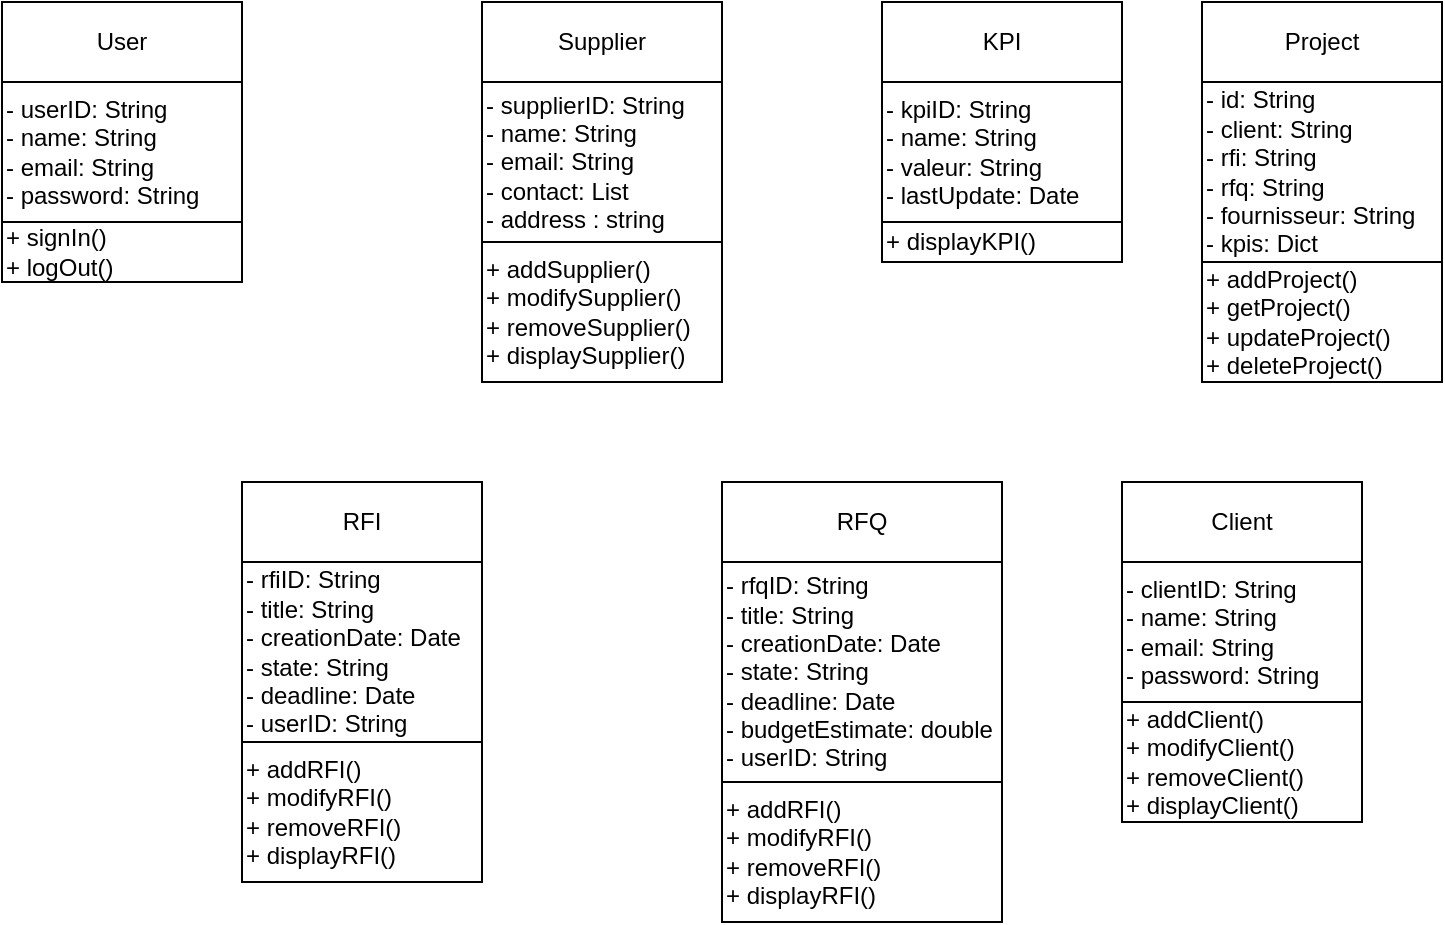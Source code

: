 <mxfile version="24.6.4" type="device">
  <diagram name="Page-1" id="FaiYxrHiT70jP3eEyJvW">
    <mxGraphModel dx="953" dy="539" grid="1" gridSize="10" guides="1" tooltips="1" connect="1" arrows="1" fold="1" page="1" pageScale="1" pageWidth="827" pageHeight="1169" math="0" shadow="0">
      <root>
        <mxCell id="0" />
        <mxCell id="1" parent="0" />
        <mxCell id="Y_hJVnc2l33QmjdNrFfX-13" value="" style="group" parent="1" vertex="1" connectable="0">
          <mxGeometry x="80" y="80" width="120" height="160" as="geometry" />
        </mxCell>
        <mxCell id="Y_hJVnc2l33QmjdNrFfX-10" value="User" style="rounded=0;whiteSpace=wrap;html=1;" parent="Y_hJVnc2l33QmjdNrFfX-13" vertex="1">
          <mxGeometry width="120" height="40" as="geometry" />
        </mxCell>
        <mxCell id="Y_hJVnc2l33QmjdNrFfX-11" value="&lt;div&gt;- userID: String&lt;/div&gt;&lt;div&gt;- name: String&lt;/div&gt;&lt;div&gt;- email: String&lt;/div&gt;&lt;div style=&quot;&quot;&gt;- password: String&amp;nbsp;&lt;/div&gt;" style="rounded=0;whiteSpace=wrap;html=1;align=left;" parent="Y_hJVnc2l33QmjdNrFfX-13" vertex="1">
          <mxGeometry y="40" width="120" height="70" as="geometry" />
        </mxCell>
        <mxCell id="Y_hJVnc2l33QmjdNrFfX-12" value="+ signIn()&lt;div&gt;+ logOut()&lt;br&gt;&lt;/div&gt;" style="rounded=0;whiteSpace=wrap;html=1;align=left;" parent="Y_hJVnc2l33QmjdNrFfX-13" vertex="1">
          <mxGeometry y="110" width="120" height="30" as="geometry" />
        </mxCell>
        <mxCell id="Y_hJVnc2l33QmjdNrFfX-18" value="" style="group" parent="1" vertex="1" connectable="0">
          <mxGeometry x="320" y="80" width="120" height="190" as="geometry" />
        </mxCell>
        <mxCell id="Y_hJVnc2l33QmjdNrFfX-15" value="Supplier" style="rounded=0;whiteSpace=wrap;html=1;container=0;" parent="Y_hJVnc2l33QmjdNrFfX-18" vertex="1">
          <mxGeometry width="120" height="40" as="geometry" />
        </mxCell>
        <mxCell id="Y_hJVnc2l33QmjdNrFfX-16" value="&lt;div&gt;- supplierID: String&lt;/div&gt;&lt;div&gt;- name: String&lt;/div&gt;&lt;div&gt;- email: String&lt;/div&gt;&lt;div style=&quot;&quot;&gt;- contact: List&lt;/div&gt;&lt;div style=&quot;&quot;&gt;- address : string&lt;/div&gt;" style="rounded=0;whiteSpace=wrap;html=1;align=left;container=0;" parent="Y_hJVnc2l33QmjdNrFfX-18" vertex="1">
          <mxGeometry y="40" width="120" height="80" as="geometry" />
        </mxCell>
        <mxCell id="Y_hJVnc2l33QmjdNrFfX-17" value="+ addSupplier()&lt;div&gt;+ modifySupplier()&lt;/div&gt;&lt;div style=&quot;&quot;&gt;+ removeSupplier()&lt;/div&gt;&lt;div style=&quot;&quot;&gt;+ displaySupplier()&lt;/div&gt;" style="rounded=0;whiteSpace=wrap;html=1;align=left;container=0;" parent="Y_hJVnc2l33QmjdNrFfX-18" vertex="1">
          <mxGeometry y="120" width="120" height="70" as="geometry" />
        </mxCell>
        <mxCell id="Y_hJVnc2l33QmjdNrFfX-26" value="" style="group" parent="1" vertex="1" connectable="0">
          <mxGeometry x="200" y="320" width="120" height="200" as="geometry" />
        </mxCell>
        <mxCell id="Y_hJVnc2l33QmjdNrFfX-20" value="RFI" style="rounded=0;whiteSpace=wrap;html=1;container=0;" parent="Y_hJVnc2l33QmjdNrFfX-26" vertex="1">
          <mxGeometry width="120" height="40" as="geometry" />
        </mxCell>
        <mxCell id="Y_hJVnc2l33QmjdNrFfX-21" value="&lt;div&gt;- rfiID: String&lt;/div&gt;&lt;div&gt;- title: String&lt;/div&gt;&lt;div&gt;- creationDate: Date&lt;/div&gt;&lt;div&gt;- state: String&lt;/div&gt;&lt;div&gt;- deadline: Date&lt;/div&gt;&lt;div&gt;- userID: String&lt;/div&gt;" style="rounded=0;whiteSpace=wrap;html=1;align=left;container=0;" parent="Y_hJVnc2l33QmjdNrFfX-26" vertex="1">
          <mxGeometry y="40" width="120" height="90" as="geometry" />
        </mxCell>
        <mxCell id="Y_hJVnc2l33QmjdNrFfX-22" value="+ addRFI()&lt;div&gt;+ modifyRFI()&lt;/div&gt;&lt;div style=&quot;&quot;&gt;+ removeRFI()&lt;/div&gt;&lt;div style=&quot;&quot;&gt;+ displayRFI()&lt;/div&gt;" style="rounded=0;whiteSpace=wrap;html=1;align=left;container=0;" parent="Y_hJVnc2l33QmjdNrFfX-26" vertex="1">
          <mxGeometry y="130" width="120" height="70" as="geometry" />
        </mxCell>
        <mxCell id="Y_hJVnc2l33QmjdNrFfX-28" value="" style="group" parent="1" vertex="1" connectable="0">
          <mxGeometry x="440" y="320" width="140" height="220" as="geometry" />
        </mxCell>
        <mxCell id="Y_hJVnc2l33QmjdNrFfX-23" value="RFQ" style="rounded=0;whiteSpace=wrap;html=1;container=0;" parent="Y_hJVnc2l33QmjdNrFfX-28" vertex="1">
          <mxGeometry width="140" height="40" as="geometry" />
        </mxCell>
        <mxCell id="Y_hJVnc2l33QmjdNrFfX-24" value="&lt;div&gt;- rfqID: String&lt;/div&gt;&lt;div&gt;- title: String&lt;/div&gt;&lt;div&gt;- creationDate: Date&lt;/div&gt;&lt;div&gt;- state: String&lt;/div&gt;&lt;div&gt;- deadline: Date&lt;/div&gt;&lt;div&gt;- budgetEstimate: double&amp;nbsp;&lt;/div&gt;&lt;div&gt;- userID: String&lt;/div&gt;" style="rounded=0;whiteSpace=wrap;html=1;align=left;container=0;" parent="Y_hJVnc2l33QmjdNrFfX-28" vertex="1">
          <mxGeometry y="40" width="140" height="110" as="geometry" />
        </mxCell>
        <mxCell id="Y_hJVnc2l33QmjdNrFfX-25" value="+ addRFI()&lt;div&gt;+ modifyRFI()&lt;/div&gt;&lt;div style=&quot;&quot;&gt;+ removeRFI()&lt;/div&gt;&lt;div style=&quot;&quot;&gt;+ displayRFI()&lt;/div&gt;" style="rounded=0;whiteSpace=wrap;html=1;align=left;container=0;" parent="Y_hJVnc2l33QmjdNrFfX-28" vertex="1">
          <mxGeometry y="150" width="140" height="70" as="geometry" />
        </mxCell>
        <mxCell id="Y_hJVnc2l33QmjdNrFfX-44" value="" style="group" parent="1" vertex="1" connectable="0">
          <mxGeometry x="520" y="80" width="120" height="130" as="geometry" />
        </mxCell>
        <mxCell id="Y_hJVnc2l33QmjdNrFfX-41" value="KPI" style="rounded=0;whiteSpace=wrap;html=1;container=0;" parent="Y_hJVnc2l33QmjdNrFfX-44" vertex="1">
          <mxGeometry width="120" height="40" as="geometry" />
        </mxCell>
        <mxCell id="Y_hJVnc2l33QmjdNrFfX-42" value="&lt;div&gt;- kpiID: String&lt;/div&gt;&lt;div&gt;- name: String&lt;/div&gt;&lt;div&gt;- valeur: String&lt;/div&gt;&lt;div style=&quot;&quot;&gt;- lastUpdate: Date&amp;nbsp;&lt;/div&gt;" style="rounded=0;whiteSpace=wrap;html=1;align=left;container=0;" parent="Y_hJVnc2l33QmjdNrFfX-44" vertex="1">
          <mxGeometry y="40" width="120" height="70" as="geometry" />
        </mxCell>
        <mxCell id="Y_hJVnc2l33QmjdNrFfX-43" value="+ displayKPI()" style="rounded=0;whiteSpace=wrap;html=1;align=left;container=0;" parent="Y_hJVnc2l33QmjdNrFfX-44" vertex="1">
          <mxGeometry y="110" width="120" height="20" as="geometry" />
        </mxCell>
        <mxCell id="FACW0C-HU4l5c2Sqfqlu-2" value="Project" style="rounded=0;whiteSpace=wrap;html=1;container=0;" vertex="1" parent="1">
          <mxGeometry x="680" y="80" width="120" height="40" as="geometry" />
        </mxCell>
        <mxCell id="FACW0C-HU4l5c2Sqfqlu-3" value="&lt;div&gt;- id: String&lt;/div&gt;&lt;div&gt;- client: String&lt;/div&gt;&lt;div&gt;- rfi: String&lt;/div&gt;&lt;div style=&quot;&quot;&gt;- rfq: String&lt;/div&gt;&lt;div style=&quot;&quot;&gt;- fournisseur: String&lt;/div&gt;&lt;div style=&quot;&quot;&gt;- kpis: Dict&amp;nbsp;&lt;/div&gt;" style="rounded=0;whiteSpace=wrap;html=1;align=left;container=0;" vertex="1" parent="1">
          <mxGeometry x="680" y="120" width="120" height="90" as="geometry" />
        </mxCell>
        <mxCell id="FACW0C-HU4l5c2Sqfqlu-4" value="+ addProject()&lt;div&gt;+ getProject()&lt;/div&gt;&lt;div&gt;+ updateProject()&lt;/div&gt;&lt;div&gt;+ deleteProject()&lt;/div&gt;" style="rounded=0;whiteSpace=wrap;html=1;align=left;container=0;" vertex="1" parent="1">
          <mxGeometry x="680" y="210" width="120" height="60" as="geometry" />
        </mxCell>
        <mxCell id="FACW0C-HU4l5c2Sqfqlu-9" value="Client" style="rounded=0;whiteSpace=wrap;html=1;" vertex="1" parent="1">
          <mxGeometry x="640" y="320" width="120" height="40" as="geometry" />
        </mxCell>
        <mxCell id="FACW0C-HU4l5c2Sqfqlu-10" value="&lt;div&gt;- clientID: String&lt;/div&gt;&lt;div&gt;- name: String&lt;/div&gt;&lt;div&gt;- email: String&lt;/div&gt;&lt;div style=&quot;&quot;&gt;- password: String&amp;nbsp;&lt;/div&gt;" style="rounded=0;whiteSpace=wrap;html=1;align=left;" vertex="1" parent="1">
          <mxGeometry x="640" y="360" width="120" height="70" as="geometry" />
        </mxCell>
        <mxCell id="FACW0C-HU4l5c2Sqfqlu-11" value="&lt;div&gt;+ addClient()&lt;div&gt;+ modifyClient()&lt;/div&gt;&lt;div&gt;+ removeClient()&lt;/div&gt;&lt;div&gt;+ displayClient()&lt;/div&gt;&lt;/div&gt;" style="rounded=0;whiteSpace=wrap;html=1;align=left;" vertex="1" parent="1">
          <mxGeometry x="640" y="430" width="120" height="60" as="geometry" />
        </mxCell>
      </root>
    </mxGraphModel>
  </diagram>
</mxfile>

